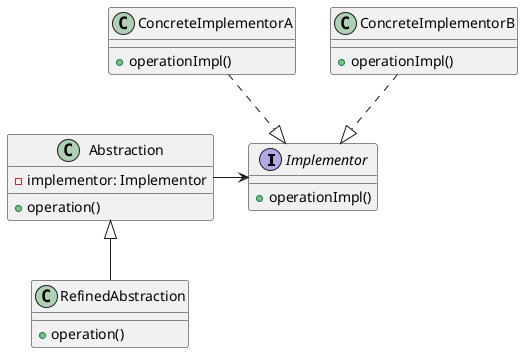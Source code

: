 @startuml
interface Implementor {
    + operationImpl()
}

class ConcreteImplementorA {
    + operationImpl()
}

class ConcreteImplementorB {
    + operationImpl()
}

class Abstraction {
    - implementor: Implementor
    + operation()
}

class RefinedAbstraction {
    + operation()
}

Abstraction -> Implementor
ConcreteImplementorA ..|> Implementor
ConcreteImplementorB ..|> Implementor
Abstraction <|-- RefinedAbstraction
@enduml
